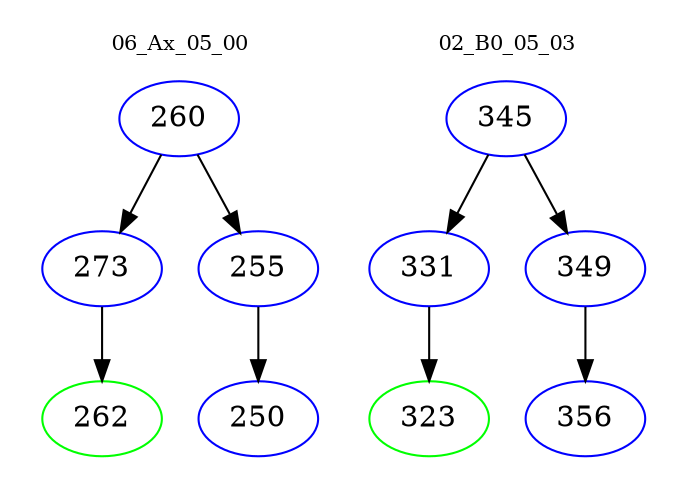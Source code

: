 digraph{
subgraph cluster_0 {
color = white
label = "06_Ax_05_00";
fontsize=10;
T0_260 [label="260", color="blue"]
T0_260 -> T0_273 [color="black"]
T0_273 [label="273", color="blue"]
T0_273 -> T0_262 [color="black"]
T0_262 [label="262", color="green"]
T0_260 -> T0_255 [color="black"]
T0_255 [label="255", color="blue"]
T0_255 -> T0_250 [color="black"]
T0_250 [label="250", color="blue"]
}
subgraph cluster_1 {
color = white
label = "02_B0_05_03";
fontsize=10;
T1_345 [label="345", color="blue"]
T1_345 -> T1_331 [color="black"]
T1_331 [label="331", color="blue"]
T1_331 -> T1_323 [color="black"]
T1_323 [label="323", color="green"]
T1_345 -> T1_349 [color="black"]
T1_349 [label="349", color="blue"]
T1_349 -> T1_356 [color="black"]
T1_356 [label="356", color="blue"]
}
}
